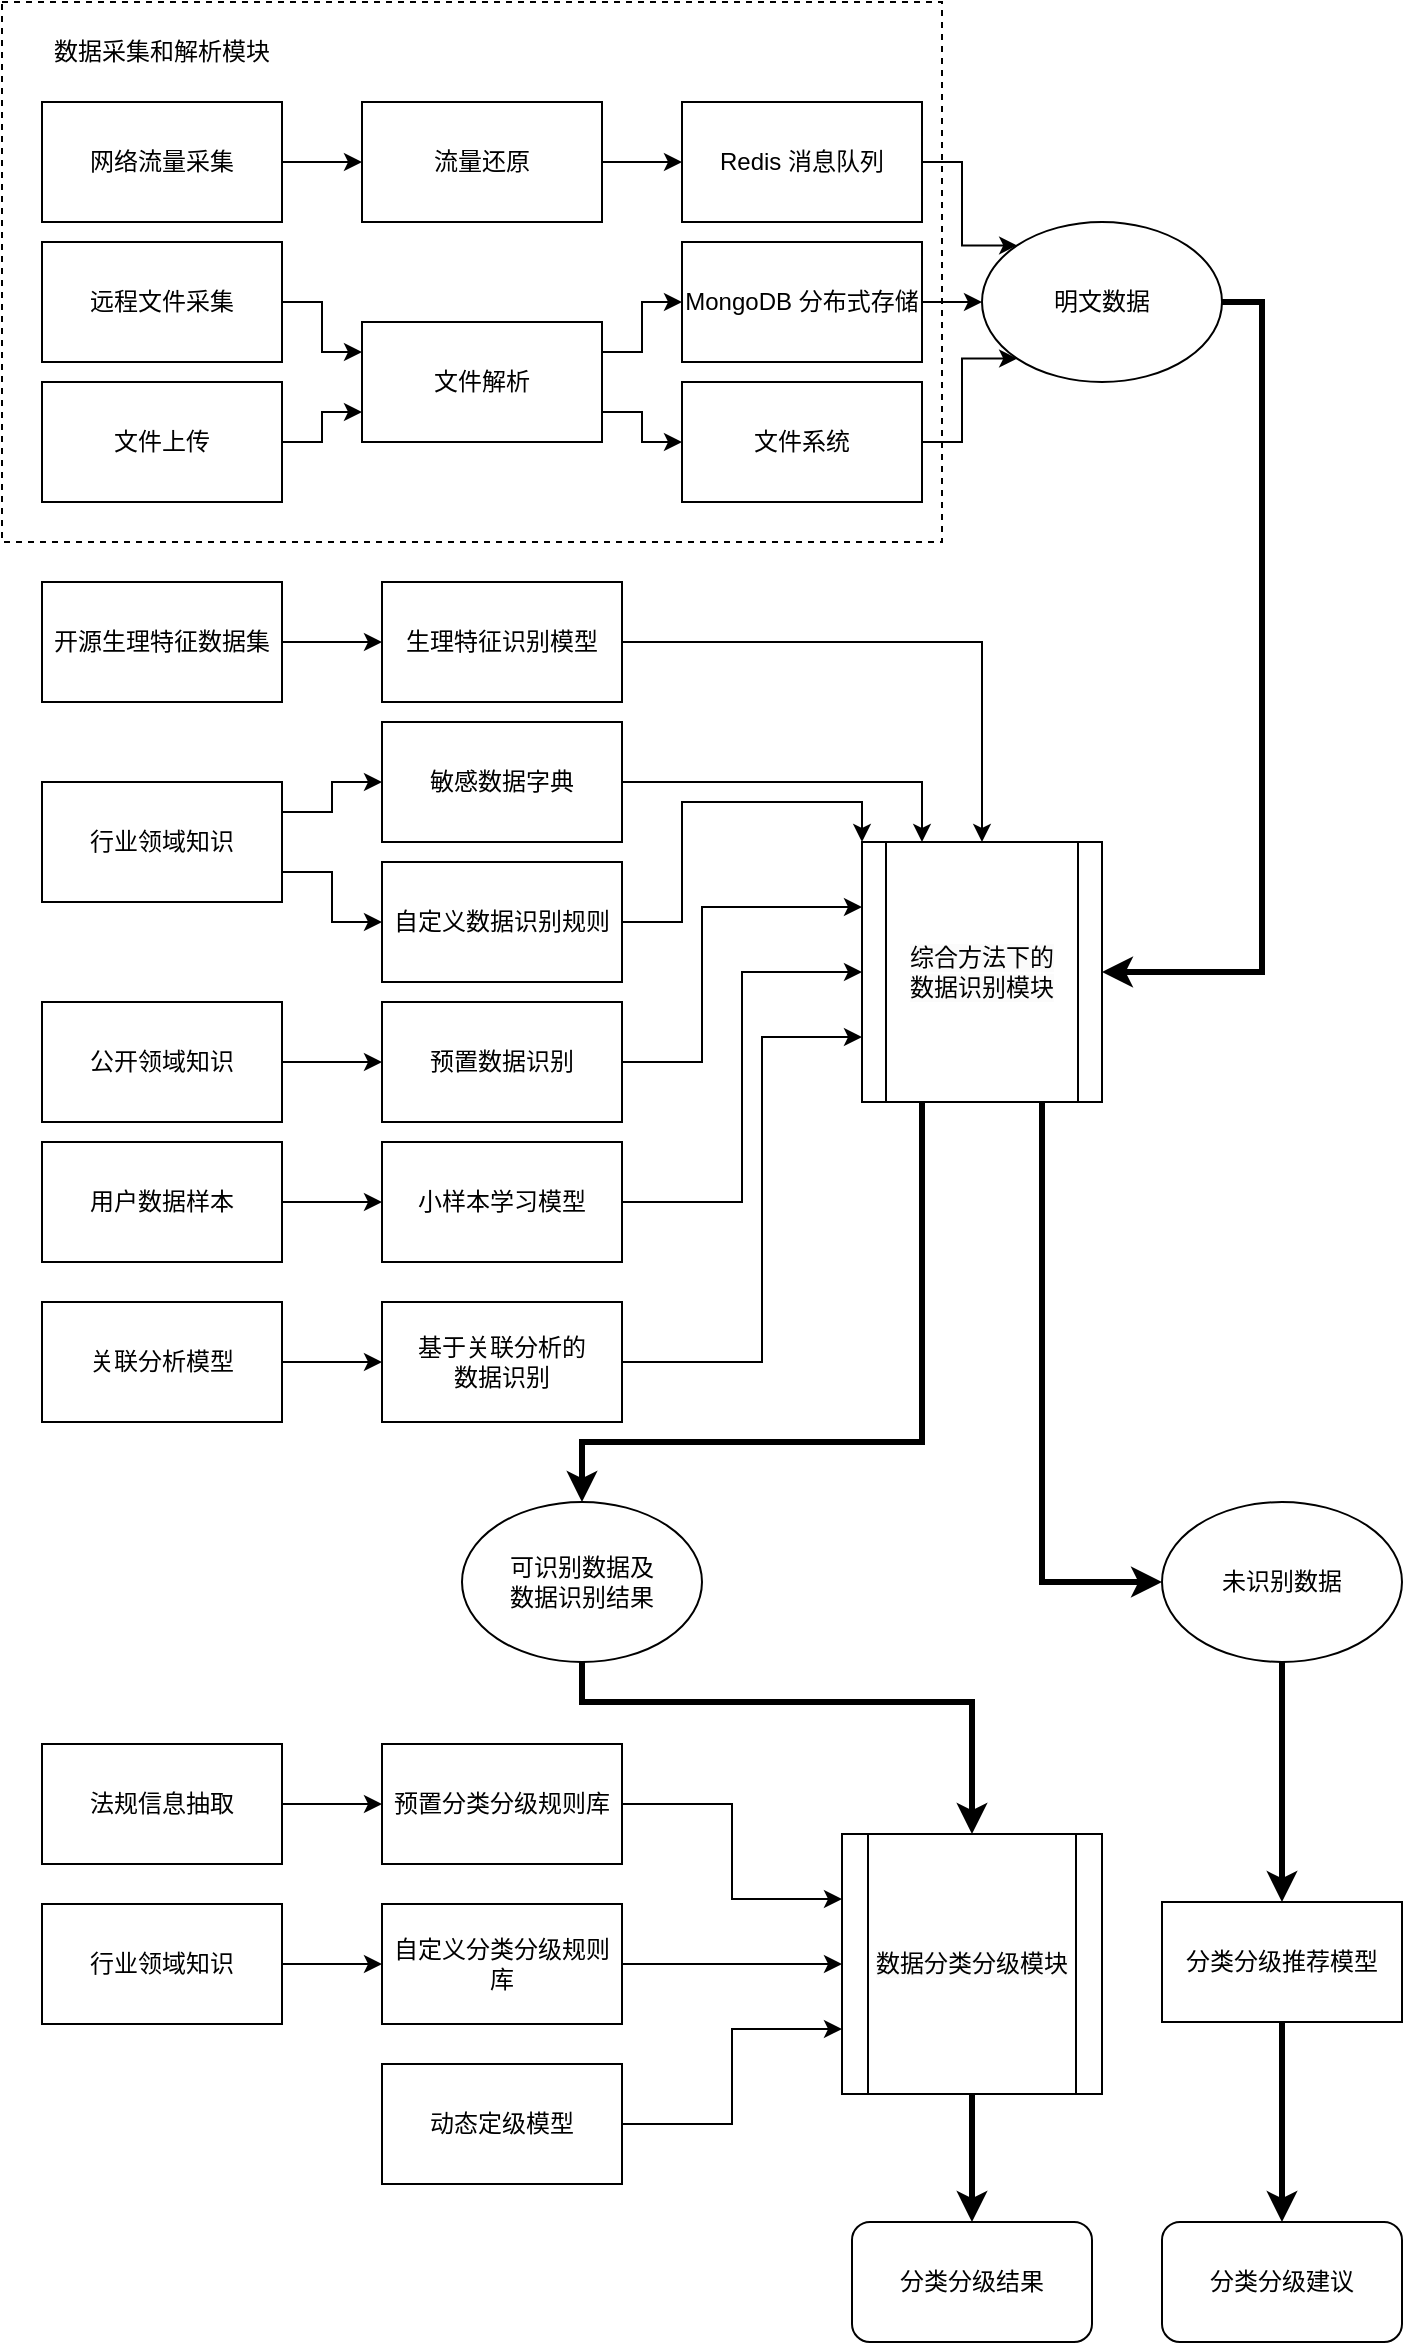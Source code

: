 <mxfile version="21.7.5" type="github">
  <diagram name="第 1 页" id="UHPdgOc6xWE07fsenyuq">
    <mxGraphModel dx="1434" dy="947" grid="1" gridSize="10" guides="1" tooltips="1" connect="1" arrows="1" fold="1" page="1" pageScale="1" pageWidth="1169" pageHeight="827" math="0" shadow="0">
      <root>
        <mxCell id="0" />
        <mxCell id="1" parent="0" />
        <mxCell id="KhzyGe_UY3wJ8MN4fYQf-49" value="" style="edgeStyle=orthogonalEdgeStyle;rounded=0;orthogonalLoop=1;jettySize=auto;html=1;" edge="1" parent="1" source="KhzyGe_UY3wJ8MN4fYQf-15" target="KhzyGe_UY3wJ8MN4fYQf-16">
          <mxGeometry relative="1" as="geometry" />
        </mxCell>
        <mxCell id="KhzyGe_UY3wJ8MN4fYQf-15" value="法规信息抽取" style="rounded=0;whiteSpace=wrap;html=1;" vertex="1" parent="1">
          <mxGeometry x="30" y="1021" width="120" height="60" as="geometry" />
        </mxCell>
        <mxCell id="KhzyGe_UY3wJ8MN4fYQf-119" style="edgeStyle=orthogonalEdgeStyle;rounded=0;orthogonalLoop=1;jettySize=auto;html=1;exitX=1;exitY=0.5;exitDx=0;exitDy=0;entryX=0;entryY=0.25;entryDx=0;entryDy=0;" edge="1" parent="1" source="KhzyGe_UY3wJ8MN4fYQf-16" target="KhzyGe_UY3wJ8MN4fYQf-116">
          <mxGeometry relative="1" as="geometry" />
        </mxCell>
        <mxCell id="KhzyGe_UY3wJ8MN4fYQf-16" value="预置分类分级规则库" style="rounded=0;whiteSpace=wrap;html=1;" vertex="1" parent="1">
          <mxGeometry x="200" y="1021" width="120" height="60" as="geometry" />
        </mxCell>
        <mxCell id="KhzyGe_UY3wJ8MN4fYQf-120" style="edgeStyle=orthogonalEdgeStyle;rounded=0;orthogonalLoop=1;jettySize=auto;html=1;exitX=1;exitY=0.5;exitDx=0;exitDy=0;entryX=0;entryY=0.5;entryDx=0;entryDy=0;" edge="1" parent="1" source="KhzyGe_UY3wJ8MN4fYQf-17" target="KhzyGe_UY3wJ8MN4fYQf-116">
          <mxGeometry relative="1" as="geometry" />
        </mxCell>
        <mxCell id="KhzyGe_UY3wJ8MN4fYQf-17" value="自定义分类分级规则库" style="rounded=0;whiteSpace=wrap;html=1;" vertex="1" parent="1">
          <mxGeometry x="200" y="1101" width="120" height="60" as="geometry" />
        </mxCell>
        <mxCell id="KhzyGe_UY3wJ8MN4fYQf-121" style="edgeStyle=orthogonalEdgeStyle;rounded=0;orthogonalLoop=1;jettySize=auto;html=1;exitX=1;exitY=0.5;exitDx=0;exitDy=0;entryX=0;entryY=0.75;entryDx=0;entryDy=0;" edge="1" parent="1" source="KhzyGe_UY3wJ8MN4fYQf-19" target="KhzyGe_UY3wJ8MN4fYQf-116">
          <mxGeometry relative="1" as="geometry" />
        </mxCell>
        <mxCell id="KhzyGe_UY3wJ8MN4fYQf-19" value="动态定级模型" style="rounded=0;whiteSpace=wrap;html=1;" vertex="1" parent="1">
          <mxGeometry x="200" y="1181" width="120" height="60" as="geometry" />
        </mxCell>
        <mxCell id="KhzyGe_UY3wJ8MN4fYQf-126" style="edgeStyle=orthogonalEdgeStyle;rounded=0;orthogonalLoop=1;jettySize=auto;html=1;exitX=0.5;exitY=1;exitDx=0;exitDy=0;entryX=0.5;entryY=0;entryDx=0;entryDy=0;strokeWidth=3;" edge="1" parent="1" source="KhzyGe_UY3wJ8MN4fYQf-20" target="KhzyGe_UY3wJ8MN4fYQf-124">
          <mxGeometry relative="1" as="geometry" />
        </mxCell>
        <mxCell id="KhzyGe_UY3wJ8MN4fYQf-20" value="分类分级推荐模型" style="rounded=0;whiteSpace=wrap;html=1;" vertex="1" parent="1">
          <mxGeometry x="590" y="1100" width="120" height="60" as="geometry" />
        </mxCell>
        <mxCell id="KhzyGe_UY3wJ8MN4fYQf-51" value="" style="edgeStyle=orthogonalEdgeStyle;rounded=0;orthogonalLoop=1;jettySize=auto;html=1;" edge="1" parent="1" source="KhzyGe_UY3wJ8MN4fYQf-50" target="KhzyGe_UY3wJ8MN4fYQf-17">
          <mxGeometry relative="1" as="geometry" />
        </mxCell>
        <mxCell id="KhzyGe_UY3wJ8MN4fYQf-50" value="行业领域知识" style="rounded=0;whiteSpace=wrap;html=1;" vertex="1" parent="1">
          <mxGeometry x="30" y="1101" width="120" height="60" as="geometry" />
        </mxCell>
        <mxCell id="KhzyGe_UY3wJ8MN4fYQf-122" style="edgeStyle=orthogonalEdgeStyle;rounded=0;orthogonalLoop=1;jettySize=auto;html=1;exitX=0.5;exitY=1;exitDx=0;exitDy=0;entryX=0.5;entryY=0;entryDx=0;entryDy=0;strokeWidth=3;" edge="1" parent="1" source="KhzyGe_UY3wJ8MN4fYQf-61" target="KhzyGe_UY3wJ8MN4fYQf-116">
          <mxGeometry relative="1" as="geometry">
            <Array as="points">
              <mxPoint x="300" y="1000" />
              <mxPoint x="495" y="1000" />
            </Array>
          </mxGeometry>
        </mxCell>
        <mxCell id="KhzyGe_UY3wJ8MN4fYQf-61" value="可识别数据及&lt;br style=&quot;border-color: var(--border-color);&quot;&gt;数据识别结果" style="ellipse;whiteSpace=wrap;html=1;" vertex="1" parent="1">
          <mxGeometry x="240" y="900" width="120" height="80" as="geometry" />
        </mxCell>
        <mxCell id="KhzyGe_UY3wJ8MN4fYQf-103" value="" style="edgeStyle=orthogonalEdgeStyle;rounded=0;orthogonalLoop=1;jettySize=auto;html=1;strokeWidth=3;" edge="1" parent="1" source="KhzyGe_UY3wJ8MN4fYQf-62" target="KhzyGe_UY3wJ8MN4fYQf-20">
          <mxGeometry relative="1" as="geometry" />
        </mxCell>
        <mxCell id="KhzyGe_UY3wJ8MN4fYQf-62" value="未识别数据" style="ellipse;whiteSpace=wrap;html=1;" vertex="1" parent="1">
          <mxGeometry x="590" y="900" width="120" height="80" as="geometry" />
        </mxCell>
        <mxCell id="KhzyGe_UY3wJ8MN4fYQf-65" value="" style="group" vertex="1" connectable="0" parent="1">
          <mxGeometry x="30" y="200" width="590" height="220" as="geometry" />
        </mxCell>
        <mxCell id="KhzyGe_UY3wJ8MN4fYQf-60" value="明文数据" style="ellipse;whiteSpace=wrap;html=1;" vertex="1" parent="KhzyGe_UY3wJ8MN4fYQf-65">
          <mxGeometry x="470" y="60" width="120" height="80" as="geometry" />
        </mxCell>
        <mxCell id="KhzyGe_UY3wJ8MN4fYQf-1" value="网络流量采集" style="rounded=0;whiteSpace=wrap;html=1;" vertex="1" parent="KhzyGe_UY3wJ8MN4fYQf-65">
          <mxGeometry width="120" height="60" as="geometry" />
        </mxCell>
        <mxCell id="KhzyGe_UY3wJ8MN4fYQf-2" value="远程文件采集" style="rounded=0;whiteSpace=wrap;html=1;" vertex="1" parent="KhzyGe_UY3wJ8MN4fYQf-65">
          <mxGeometry y="70" width="120" height="60" as="geometry" />
        </mxCell>
        <mxCell id="KhzyGe_UY3wJ8MN4fYQf-3" value="文件上传" style="rounded=0;whiteSpace=wrap;html=1;" vertex="1" parent="KhzyGe_UY3wJ8MN4fYQf-65">
          <mxGeometry y="140" width="120" height="60" as="geometry" />
        </mxCell>
        <mxCell id="KhzyGe_UY3wJ8MN4fYQf-6" value="流量还原" style="rounded=0;whiteSpace=wrap;html=1;" vertex="1" parent="KhzyGe_UY3wJ8MN4fYQf-65">
          <mxGeometry x="160" width="120" height="60" as="geometry" />
        </mxCell>
        <mxCell id="KhzyGe_UY3wJ8MN4fYQf-22" style="edgeStyle=orthogonalEdgeStyle;rounded=0;orthogonalLoop=1;jettySize=auto;html=1;exitX=1;exitY=0.5;exitDx=0;exitDy=0;entryX=0;entryY=0.5;entryDx=0;entryDy=0;" edge="1" parent="KhzyGe_UY3wJ8MN4fYQf-65" source="KhzyGe_UY3wJ8MN4fYQf-1" target="KhzyGe_UY3wJ8MN4fYQf-6">
          <mxGeometry relative="1" as="geometry" />
        </mxCell>
        <mxCell id="KhzyGe_UY3wJ8MN4fYQf-7" value="文件解析" style="rounded=0;whiteSpace=wrap;html=1;" vertex="1" parent="KhzyGe_UY3wJ8MN4fYQf-65">
          <mxGeometry x="160" y="110" width="120" height="60" as="geometry" />
        </mxCell>
        <mxCell id="KhzyGe_UY3wJ8MN4fYQf-24" style="edgeStyle=orthogonalEdgeStyle;rounded=0;orthogonalLoop=1;jettySize=auto;html=1;exitX=1;exitY=0.5;exitDx=0;exitDy=0;entryX=0;entryY=0.25;entryDx=0;entryDy=0;" edge="1" parent="KhzyGe_UY3wJ8MN4fYQf-65" source="KhzyGe_UY3wJ8MN4fYQf-2" target="KhzyGe_UY3wJ8MN4fYQf-7">
          <mxGeometry relative="1" as="geometry" />
        </mxCell>
        <mxCell id="KhzyGe_UY3wJ8MN4fYQf-25" style="edgeStyle=orthogonalEdgeStyle;rounded=0;orthogonalLoop=1;jettySize=auto;html=1;exitX=1;exitY=0.5;exitDx=0;exitDy=0;entryX=0;entryY=0.75;entryDx=0;entryDy=0;" edge="1" parent="KhzyGe_UY3wJ8MN4fYQf-65" source="KhzyGe_UY3wJ8MN4fYQf-3" target="KhzyGe_UY3wJ8MN4fYQf-7">
          <mxGeometry relative="1" as="geometry" />
        </mxCell>
        <mxCell id="KhzyGe_UY3wJ8MN4fYQf-8" value="Redis 消息队列" style="rounded=0;whiteSpace=wrap;html=1;" vertex="1" parent="KhzyGe_UY3wJ8MN4fYQf-65">
          <mxGeometry x="320" width="120" height="60" as="geometry" />
        </mxCell>
        <mxCell id="KhzyGe_UY3wJ8MN4fYQf-26" value="" style="edgeStyle=orthogonalEdgeStyle;rounded=0;orthogonalLoop=1;jettySize=auto;html=1;" edge="1" parent="KhzyGe_UY3wJ8MN4fYQf-65" source="KhzyGe_UY3wJ8MN4fYQf-6" target="KhzyGe_UY3wJ8MN4fYQf-8">
          <mxGeometry relative="1" as="geometry" />
        </mxCell>
        <mxCell id="KhzyGe_UY3wJ8MN4fYQf-9" value="MongoDB 分布式存储" style="rounded=0;whiteSpace=wrap;html=1;" vertex="1" parent="KhzyGe_UY3wJ8MN4fYQf-65">
          <mxGeometry x="320" y="70" width="120" height="60" as="geometry" />
        </mxCell>
        <mxCell id="KhzyGe_UY3wJ8MN4fYQf-27" style="edgeStyle=orthogonalEdgeStyle;rounded=0;orthogonalLoop=1;jettySize=auto;html=1;exitX=1;exitY=0.25;exitDx=0;exitDy=0;entryX=0;entryY=0.5;entryDx=0;entryDy=0;" edge="1" parent="KhzyGe_UY3wJ8MN4fYQf-65" source="KhzyGe_UY3wJ8MN4fYQf-7" target="KhzyGe_UY3wJ8MN4fYQf-9">
          <mxGeometry relative="1" as="geometry" />
        </mxCell>
        <mxCell id="KhzyGe_UY3wJ8MN4fYQf-21" value="文件系统" style="rounded=0;whiteSpace=wrap;html=1;" vertex="1" parent="KhzyGe_UY3wJ8MN4fYQf-65">
          <mxGeometry x="320" y="140" width="120" height="60" as="geometry" />
        </mxCell>
        <mxCell id="KhzyGe_UY3wJ8MN4fYQf-28" style="edgeStyle=orthogonalEdgeStyle;rounded=0;orthogonalLoop=1;jettySize=auto;html=1;exitX=1;exitY=0.75;exitDx=0;exitDy=0;entryX=0;entryY=0.5;entryDx=0;entryDy=0;" edge="1" parent="KhzyGe_UY3wJ8MN4fYQf-65" source="KhzyGe_UY3wJ8MN4fYQf-7" target="KhzyGe_UY3wJ8MN4fYQf-21">
          <mxGeometry relative="1" as="geometry" />
        </mxCell>
        <mxCell id="KhzyGe_UY3wJ8MN4fYQf-30" style="edgeStyle=orthogonalEdgeStyle;rounded=0;orthogonalLoop=1;jettySize=auto;html=1;exitX=1;exitY=0.5;exitDx=0;exitDy=0;entryX=0;entryY=0;entryDx=0;entryDy=0;" edge="1" parent="KhzyGe_UY3wJ8MN4fYQf-65" source="KhzyGe_UY3wJ8MN4fYQf-8" target="KhzyGe_UY3wJ8MN4fYQf-60">
          <mxGeometry relative="1" as="geometry" />
        </mxCell>
        <mxCell id="KhzyGe_UY3wJ8MN4fYQf-31" style="edgeStyle=orthogonalEdgeStyle;rounded=0;orthogonalLoop=1;jettySize=auto;html=1;exitX=1;exitY=0.5;exitDx=0;exitDy=0;entryX=0;entryY=0.5;entryDx=0;entryDy=0;" edge="1" parent="KhzyGe_UY3wJ8MN4fYQf-65" source="KhzyGe_UY3wJ8MN4fYQf-9" target="KhzyGe_UY3wJ8MN4fYQf-60">
          <mxGeometry relative="1" as="geometry" />
        </mxCell>
        <mxCell id="KhzyGe_UY3wJ8MN4fYQf-32" style="edgeStyle=orthogonalEdgeStyle;rounded=0;orthogonalLoop=1;jettySize=auto;html=1;exitX=1;exitY=0.5;exitDx=0;exitDy=0;entryX=0;entryY=1;entryDx=0;entryDy=0;" edge="1" parent="KhzyGe_UY3wJ8MN4fYQf-65" source="KhzyGe_UY3wJ8MN4fYQf-21" target="KhzyGe_UY3wJ8MN4fYQf-60">
          <mxGeometry relative="1" as="geometry" />
        </mxCell>
        <mxCell id="KhzyGe_UY3wJ8MN4fYQf-128" value="" style="rounded=0;whiteSpace=wrap;html=1;fillColor=none;dashed=1;" vertex="1" parent="KhzyGe_UY3wJ8MN4fYQf-65">
          <mxGeometry x="-20" y="-50" width="470" height="270" as="geometry" />
        </mxCell>
        <mxCell id="KhzyGe_UY3wJ8MN4fYQf-112" style="edgeStyle=orthogonalEdgeStyle;rounded=0;orthogonalLoop=1;jettySize=auto;html=1;exitX=1;exitY=0.5;exitDx=0;exitDy=0;entryX=0;entryY=0.75;entryDx=0;entryDy=0;" edge="1" parent="1" source="KhzyGe_UY3wJ8MN4fYQf-68" target="KhzyGe_UY3wJ8MN4fYQf-104">
          <mxGeometry relative="1" as="geometry">
            <Array as="points">
              <mxPoint x="390" y="830" />
              <mxPoint x="390" y="668" />
            </Array>
          </mxGeometry>
        </mxCell>
        <mxCell id="KhzyGe_UY3wJ8MN4fYQf-68" value="基于关联分析的&lt;br&gt;数据识别" style="rounded=0;whiteSpace=wrap;html=1;" vertex="1" parent="1">
          <mxGeometry x="200" y="800" width="120" height="60" as="geometry" />
        </mxCell>
        <mxCell id="KhzyGe_UY3wJ8MN4fYQf-95" style="edgeStyle=orthogonalEdgeStyle;rounded=0;orthogonalLoop=1;jettySize=auto;html=1;exitX=1;exitY=0.5;exitDx=0;exitDy=0;entryX=0.25;entryY=0;entryDx=0;entryDy=0;" edge="1" parent="1" source="KhzyGe_UY3wJ8MN4fYQf-10" target="KhzyGe_UY3wJ8MN4fYQf-104">
          <mxGeometry relative="1" as="geometry">
            <mxPoint x="400" y="560" as="targetPoint" />
          </mxGeometry>
        </mxCell>
        <mxCell id="KhzyGe_UY3wJ8MN4fYQf-10" value="敏感数据字典" style="rounded=0;whiteSpace=wrap;html=1;container=0;" vertex="1" parent="1">
          <mxGeometry x="200" y="510" width="120" height="60" as="geometry" />
        </mxCell>
        <mxCell id="KhzyGe_UY3wJ8MN4fYQf-109" style="edgeStyle=orthogonalEdgeStyle;rounded=0;orthogonalLoop=1;jettySize=auto;html=1;exitX=1;exitY=0.5;exitDx=0;exitDy=0;entryX=0;entryY=0;entryDx=0;entryDy=0;" edge="1" parent="1" source="KhzyGe_UY3wJ8MN4fYQf-11" target="KhzyGe_UY3wJ8MN4fYQf-104">
          <mxGeometry relative="1" as="geometry">
            <Array as="points">
              <mxPoint x="350" y="610" />
              <mxPoint x="350" y="550" />
              <mxPoint x="440" y="550" />
            </Array>
          </mxGeometry>
        </mxCell>
        <mxCell id="KhzyGe_UY3wJ8MN4fYQf-11" value="自定义数据识别规则" style="rounded=0;whiteSpace=wrap;html=1;container=0;" vertex="1" parent="1">
          <mxGeometry x="200" y="580" width="120" height="60" as="geometry" />
        </mxCell>
        <mxCell id="KhzyGe_UY3wJ8MN4fYQf-110" style="edgeStyle=orthogonalEdgeStyle;rounded=0;orthogonalLoop=1;jettySize=auto;html=1;exitX=1;exitY=0.5;exitDx=0;exitDy=0;entryX=0;entryY=0.25;entryDx=0;entryDy=0;" edge="1" parent="1" source="KhzyGe_UY3wJ8MN4fYQf-12" target="KhzyGe_UY3wJ8MN4fYQf-104">
          <mxGeometry relative="1" as="geometry">
            <Array as="points">
              <mxPoint x="360" y="680" />
              <mxPoint x="360" y="603" />
            </Array>
          </mxGeometry>
        </mxCell>
        <mxCell id="KhzyGe_UY3wJ8MN4fYQf-12" value="预置数据识别" style="rounded=0;whiteSpace=wrap;html=1;container=0;" vertex="1" parent="1">
          <mxGeometry x="200" y="650" width="120" height="60" as="geometry" />
        </mxCell>
        <mxCell id="KhzyGe_UY3wJ8MN4fYQf-111" style="edgeStyle=orthogonalEdgeStyle;rounded=0;orthogonalLoop=1;jettySize=auto;html=1;exitX=1;exitY=0.5;exitDx=0;exitDy=0;entryX=0;entryY=0.5;entryDx=0;entryDy=0;" edge="1" parent="1" source="KhzyGe_UY3wJ8MN4fYQf-13" target="KhzyGe_UY3wJ8MN4fYQf-104">
          <mxGeometry relative="1" as="geometry" />
        </mxCell>
        <mxCell id="KhzyGe_UY3wJ8MN4fYQf-13" value="小样本学习模型" style="rounded=0;whiteSpace=wrap;html=1;container=0;" vertex="1" parent="1">
          <mxGeometry x="200" y="720" width="120" height="60" as="geometry" />
        </mxCell>
        <mxCell id="KhzyGe_UY3wJ8MN4fYQf-93" style="edgeStyle=orthogonalEdgeStyle;rounded=0;orthogonalLoop=1;jettySize=auto;html=1;exitX=1;exitY=0.5;exitDx=0;exitDy=0;entryX=0.5;entryY=0;entryDx=0;entryDy=0;" edge="1" parent="1" source="KhzyGe_UY3wJ8MN4fYQf-14" target="KhzyGe_UY3wJ8MN4fYQf-104">
          <mxGeometry relative="1" as="geometry">
            <mxPoint x="430" y="560" as="targetPoint" />
          </mxGeometry>
        </mxCell>
        <mxCell id="KhzyGe_UY3wJ8MN4fYQf-14" value="生理特征识别模型" style="rounded=0;whiteSpace=wrap;html=1;container=0;" vertex="1" parent="1">
          <mxGeometry x="200" y="440" width="120" height="60" as="geometry" />
        </mxCell>
        <mxCell id="KhzyGe_UY3wJ8MN4fYQf-42" value="" style="edgeStyle=orthogonalEdgeStyle;rounded=0;orthogonalLoop=1;jettySize=auto;html=1;" edge="1" parent="1" source="KhzyGe_UY3wJ8MN4fYQf-34" target="KhzyGe_UY3wJ8MN4fYQf-13">
          <mxGeometry relative="1" as="geometry" />
        </mxCell>
        <mxCell id="KhzyGe_UY3wJ8MN4fYQf-34" value="用户数据样本" style="rounded=0;whiteSpace=wrap;html=1;container=0;" vertex="1" parent="1">
          <mxGeometry x="30" y="720" width="120" height="60" as="geometry" />
        </mxCell>
        <mxCell id="KhzyGe_UY3wJ8MN4fYQf-41" value="" style="edgeStyle=orthogonalEdgeStyle;rounded=0;orthogonalLoop=1;jettySize=auto;html=1;" edge="1" parent="1" source="KhzyGe_UY3wJ8MN4fYQf-35" target="KhzyGe_UY3wJ8MN4fYQf-12">
          <mxGeometry relative="1" as="geometry" />
        </mxCell>
        <mxCell id="KhzyGe_UY3wJ8MN4fYQf-35" value="公开领域知识" style="rounded=0;whiteSpace=wrap;html=1;container=0;" vertex="1" parent="1">
          <mxGeometry x="30" y="650" width="120" height="60" as="geometry" />
        </mxCell>
        <mxCell id="KhzyGe_UY3wJ8MN4fYQf-39" style="edgeStyle=orthogonalEdgeStyle;rounded=0;orthogonalLoop=1;jettySize=auto;html=1;exitX=1;exitY=0.25;exitDx=0;exitDy=0;entryX=0;entryY=0.5;entryDx=0;entryDy=0;" edge="1" parent="1" source="KhzyGe_UY3wJ8MN4fYQf-36" target="KhzyGe_UY3wJ8MN4fYQf-10">
          <mxGeometry relative="1" as="geometry" />
        </mxCell>
        <mxCell id="KhzyGe_UY3wJ8MN4fYQf-40" style="edgeStyle=orthogonalEdgeStyle;rounded=0;orthogonalLoop=1;jettySize=auto;html=1;exitX=1;exitY=0.75;exitDx=0;exitDy=0;entryX=0;entryY=0.5;entryDx=0;entryDy=0;" edge="1" parent="1" source="KhzyGe_UY3wJ8MN4fYQf-36" target="KhzyGe_UY3wJ8MN4fYQf-11">
          <mxGeometry relative="1" as="geometry" />
        </mxCell>
        <mxCell id="KhzyGe_UY3wJ8MN4fYQf-36" value="行业领域知识" style="rounded=0;whiteSpace=wrap;html=1;container=0;" vertex="1" parent="1">
          <mxGeometry x="30" y="540" width="120" height="60" as="geometry" />
        </mxCell>
        <mxCell id="KhzyGe_UY3wJ8MN4fYQf-38" style="edgeStyle=orthogonalEdgeStyle;rounded=0;orthogonalLoop=1;jettySize=auto;html=1;exitX=1;exitY=0.5;exitDx=0;exitDy=0;" edge="1" parent="1" source="KhzyGe_UY3wJ8MN4fYQf-37" target="KhzyGe_UY3wJ8MN4fYQf-14">
          <mxGeometry relative="1" as="geometry" />
        </mxCell>
        <mxCell id="KhzyGe_UY3wJ8MN4fYQf-37" value="开源生理特征数据集" style="rounded=0;whiteSpace=wrap;html=1;container=0;" vertex="1" parent="1">
          <mxGeometry x="30" y="440" width="120" height="60" as="geometry" />
        </mxCell>
        <mxCell id="KhzyGe_UY3wJ8MN4fYQf-91" value="" style="edgeStyle=orthogonalEdgeStyle;rounded=0;orthogonalLoop=1;jettySize=auto;html=1;" edge="1" parent="1" source="KhzyGe_UY3wJ8MN4fYQf-90" target="KhzyGe_UY3wJ8MN4fYQf-68">
          <mxGeometry relative="1" as="geometry" />
        </mxCell>
        <mxCell id="KhzyGe_UY3wJ8MN4fYQf-90" value="关联分析模型" style="rounded=0;whiteSpace=wrap;html=1;container=0;" vertex="1" parent="1">
          <mxGeometry x="30" y="800" width="120" height="60" as="geometry" />
        </mxCell>
        <mxCell id="KhzyGe_UY3wJ8MN4fYQf-114" style="edgeStyle=orthogonalEdgeStyle;rounded=0;orthogonalLoop=1;jettySize=auto;html=1;exitX=0.25;exitY=1;exitDx=0;exitDy=0;entryX=0.5;entryY=0;entryDx=0;entryDy=0;strokeWidth=3;" edge="1" parent="1" source="KhzyGe_UY3wJ8MN4fYQf-104" target="KhzyGe_UY3wJ8MN4fYQf-61">
          <mxGeometry relative="1" as="geometry">
            <Array as="points">
              <mxPoint x="470" y="870" />
              <mxPoint x="300" y="870" />
            </Array>
          </mxGeometry>
        </mxCell>
        <mxCell id="KhzyGe_UY3wJ8MN4fYQf-117" style="edgeStyle=orthogonalEdgeStyle;rounded=0;orthogonalLoop=1;jettySize=auto;html=1;exitX=0.75;exitY=1;exitDx=0;exitDy=0;entryX=0;entryY=0.5;entryDx=0;entryDy=0;strokeWidth=3;" edge="1" parent="1" source="KhzyGe_UY3wJ8MN4fYQf-104" target="KhzyGe_UY3wJ8MN4fYQf-62">
          <mxGeometry relative="1" as="geometry" />
        </mxCell>
        <mxCell id="KhzyGe_UY3wJ8MN4fYQf-104" value="&lt;span style=&quot;caret-color: rgb(0, 0, 0); color: rgb(0, 0, 0); font-family: Helvetica; font-size: 12px; font-style: normal; font-variant-caps: normal; font-weight: 400; letter-spacing: normal; text-align: center; text-indent: 0px; text-transform: none; word-spacing: 0px; -webkit-text-stroke-width: 0px; background-color: rgb(251, 251, 251); text-decoration: none; float: none; display: inline !important;&quot;&gt;综合方法下的&lt;/span&gt;&lt;br style=&quot;border-color: var(--border-color); caret-color: rgb(0, 0, 0); color: rgb(0, 0, 0); font-family: Helvetica; font-size: 12px; font-style: normal; font-variant-caps: normal; font-weight: 400; letter-spacing: normal; text-align: center; text-indent: 0px; text-transform: none; word-spacing: 0px; -webkit-text-stroke-width: 0px; text-decoration: none;&quot;&gt;&lt;span style=&quot;caret-color: rgb(0, 0, 0); color: rgb(0, 0, 0); font-family: Helvetica; font-size: 12px; font-style: normal; font-variant-caps: normal; font-weight: 400; letter-spacing: normal; text-align: center; text-indent: 0px; text-transform: none; word-spacing: 0px; -webkit-text-stroke-width: 0px; background-color: rgb(251, 251, 251); text-decoration: none; float: none; display: inline !important;&quot;&gt;数据识别模块&lt;/span&gt;" style="shape=process;whiteSpace=wrap;html=1;backgroundOutline=1;" vertex="1" parent="1">
          <mxGeometry x="440" y="570" width="120" height="130" as="geometry" />
        </mxCell>
        <mxCell id="KhzyGe_UY3wJ8MN4fYQf-113" style="edgeStyle=orthogonalEdgeStyle;rounded=0;orthogonalLoop=1;jettySize=auto;html=1;exitX=1;exitY=0.5;exitDx=0;exitDy=0;entryX=1;entryY=0.5;entryDx=0;entryDy=0;strokeWidth=3;" edge="1" parent="1" source="KhzyGe_UY3wJ8MN4fYQf-60" target="KhzyGe_UY3wJ8MN4fYQf-104">
          <mxGeometry relative="1" as="geometry" />
        </mxCell>
        <mxCell id="KhzyGe_UY3wJ8MN4fYQf-125" style="edgeStyle=orthogonalEdgeStyle;rounded=0;orthogonalLoop=1;jettySize=auto;html=1;exitX=0.5;exitY=1;exitDx=0;exitDy=0;entryX=0.5;entryY=0;entryDx=0;entryDy=0;strokeWidth=3;" edge="1" parent="1" source="KhzyGe_UY3wJ8MN4fYQf-116" target="KhzyGe_UY3wJ8MN4fYQf-123">
          <mxGeometry relative="1" as="geometry" />
        </mxCell>
        <mxCell id="KhzyGe_UY3wJ8MN4fYQf-116" value="&lt;span style=&quot;caret-color: rgb(0, 0, 0); color: rgb(0, 0, 0); font-family: Helvetica; font-size: 12px; font-style: normal; font-variant-caps: normal; font-weight: 400; letter-spacing: normal; text-align: center; text-indent: 0px; text-transform: none; word-spacing: 0px; -webkit-text-stroke-width: 0px; background-color: rgb(251, 251, 251); text-decoration: none; float: none; display: inline !important;&quot;&gt;数据分类分级模块&lt;/span&gt;" style="shape=process;whiteSpace=wrap;html=1;backgroundOutline=1;" vertex="1" parent="1">
          <mxGeometry x="430" y="1066" width="130" height="130" as="geometry" />
        </mxCell>
        <mxCell id="KhzyGe_UY3wJ8MN4fYQf-123" value="分类分级结果" style="rounded=1;whiteSpace=wrap;html=1;" vertex="1" parent="1">
          <mxGeometry x="435" y="1260" width="120" height="60" as="geometry" />
        </mxCell>
        <mxCell id="KhzyGe_UY3wJ8MN4fYQf-124" value="分类分级建议" style="rounded=1;whiteSpace=wrap;html=1;" vertex="1" parent="1">
          <mxGeometry x="590" y="1260" width="120" height="60" as="geometry" />
        </mxCell>
        <mxCell id="KhzyGe_UY3wJ8MN4fYQf-129" value="数据采集和解析模块" style="rounded=0;whiteSpace=wrap;html=1;strokeColor=none;" vertex="1" parent="1">
          <mxGeometry x="30" y="160" width="120" height="30" as="geometry" />
        </mxCell>
      </root>
    </mxGraphModel>
  </diagram>
</mxfile>
